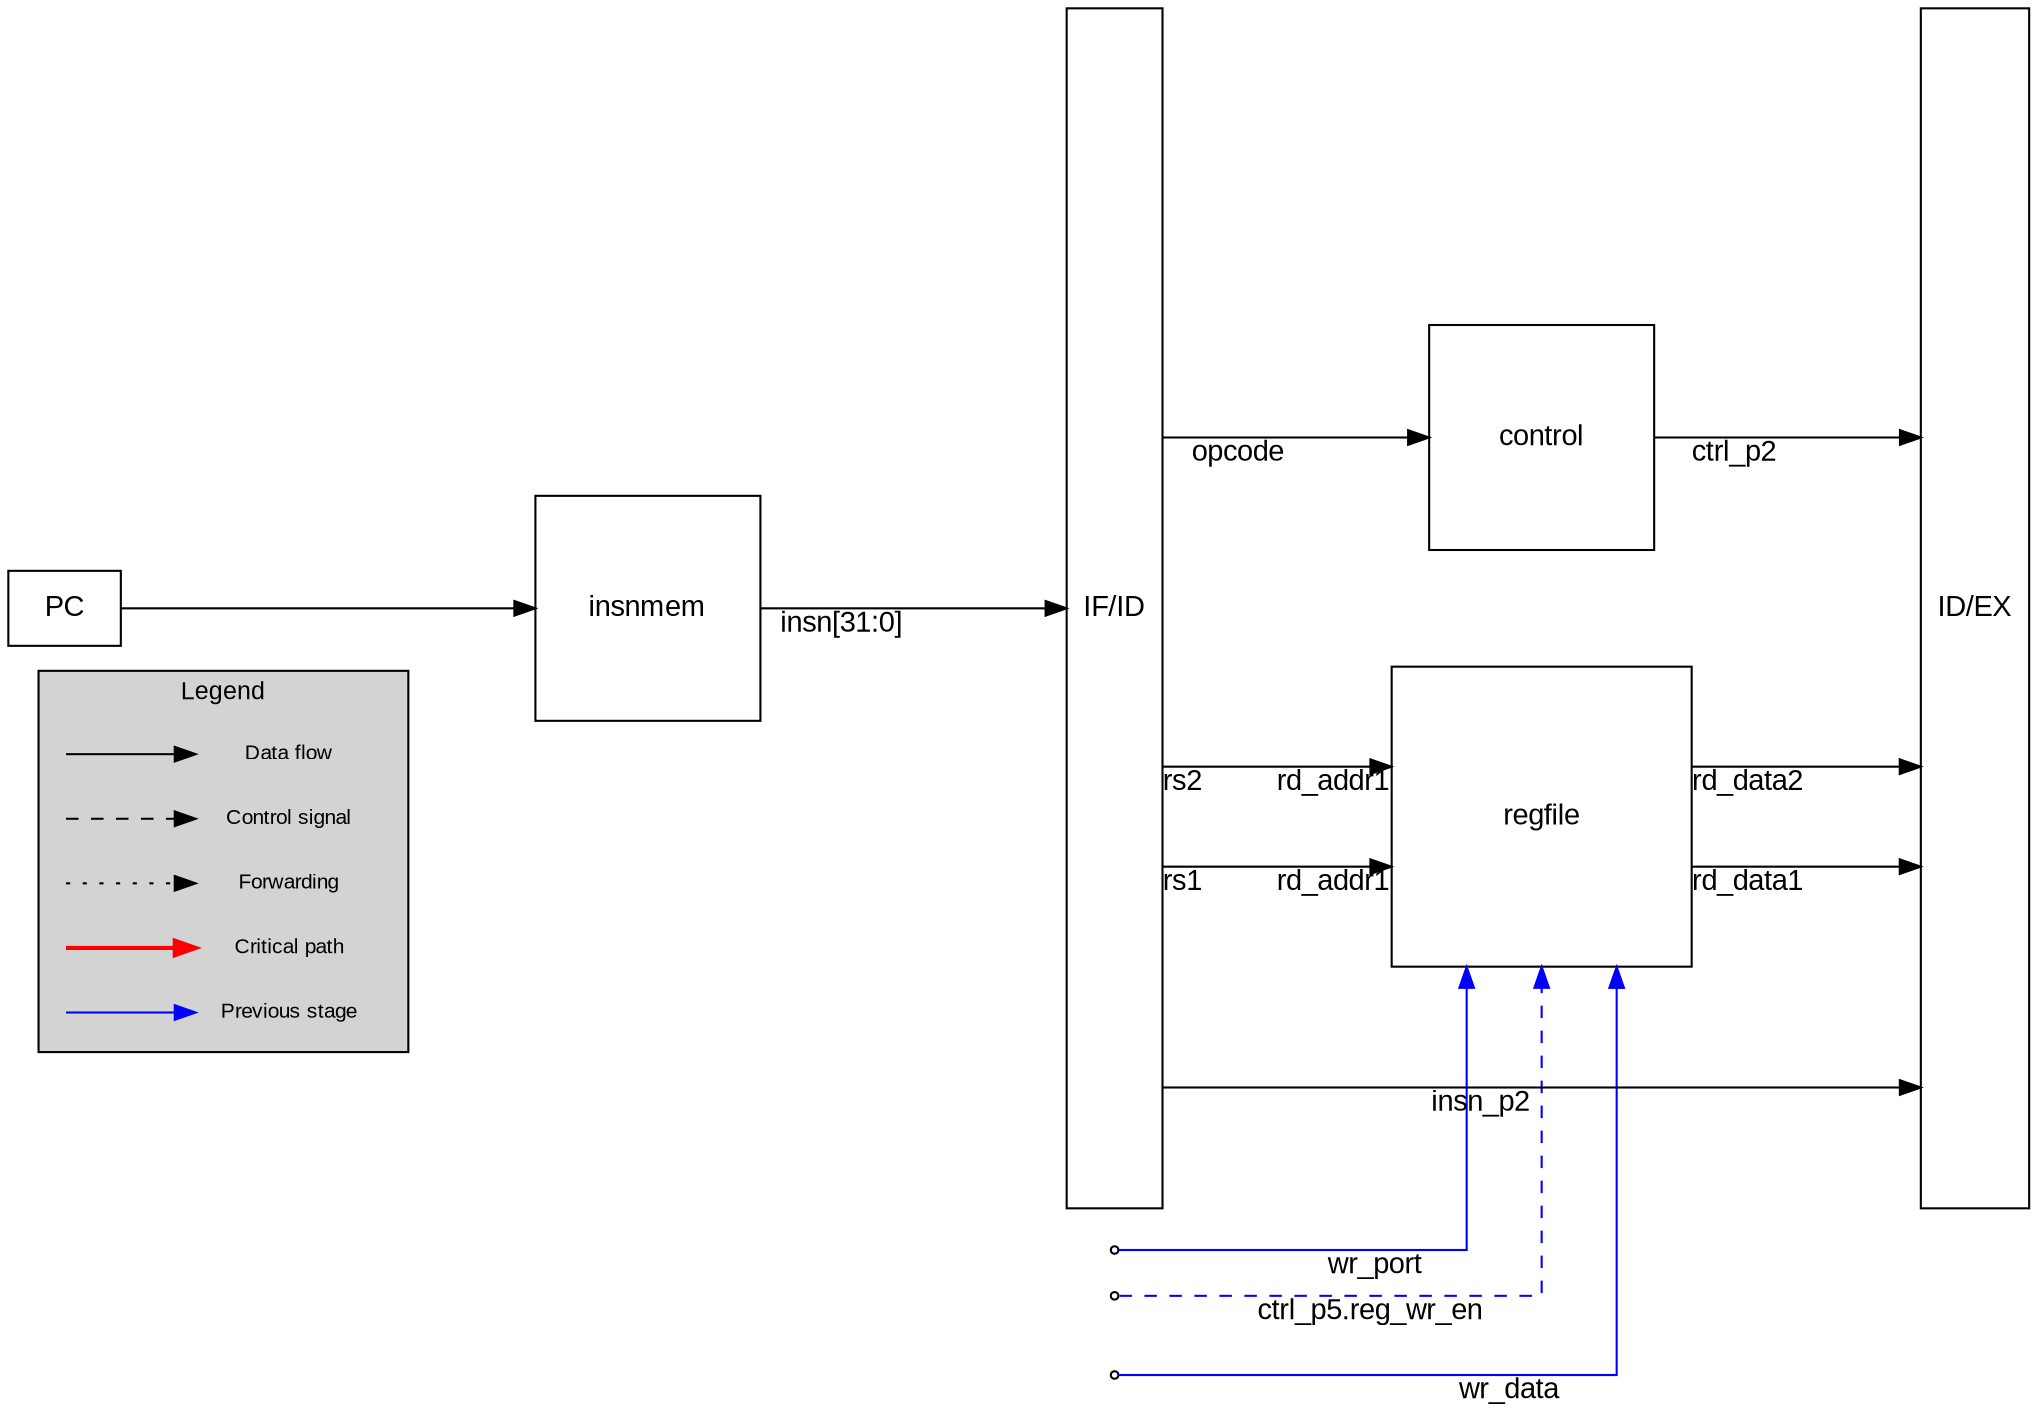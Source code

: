 digraph rvsoc {
    rankdir=LR;
    node [shape=rectangle, style=filled, fillcolor=white, style=filled, fontname="Arial"];
    edge [fontname="Arial", minlen=3];
    splines=ortho

    subgraph cluster_legend {
        label="Legend"
        style=filled
        fillcolor=lightgray
        fontsize=12
        margin=12
        fontname="Arial"
        edge [minlen=1]

        // Set node style for legend items
        node [shape=plaintext, fontsize=10, height=0.175, width=1.25, fixedsize=true, fillcolor=invis]

        // Create pairs of invisible nodes for each edge type
        leg1a [label="", width=0]
        leg1b [label="Data flow"]
        leg1a -> leg1b [style=solid]

        leg2a [label="", width=0]
        leg2b [label="Control signal"]
        leg2a -> leg2b [style=dashed]

        leg3a [label="", width=0]
        leg3b [label="Forwarding"]
        leg3a -> leg3b [style=dotted]

        leg4a [label="", width=0]
        leg4b [label="Critical path"]
        leg4a -> leg4b [style=bold, color=red]

        leg5a [label="", width=0]
        leg5b [label="Previous stage"]
        leg5a -> leg5b [color=blue]
    }

    PC [label="PC"];
    IMEM [label="insnmem", width=1.5, height=1.5];
    PC -> IMEM;


    WB_WR_DATA [shape="point"];
    WB_WR_PORT [shape="point"];
    WB_REG_WR_EN [shape="point"];
    RF [label="regfile", height=2, width=2];
    CTRL [label="control", height=1.5, width=1.5];


    IFID [label="IF/ID", width=0.5, height=8, group=g1];
    IDEX [label="ID/EX", width=0.5, height=8, group=g1];


    IMEM -> IFID [xlabel="insn[31:0]", minlen=4];

    IFID -> IDEX [xlabel="insn_p2"]
    IFID -> RF [taillabel="rs1", headlabel="rd_addr1"];
    IFID -> RF [taillabel="rs2", headlabel="rd_addr1"];
    IFID -> CTRL [xlabel="opcode"];

    CTRL -> IDEX [xlabel="ctrl_p2"];
    RF -> IDEX [taillabel="rd_data1"];
    RF -> IDEX [taillabel="rd_data2"];

    WB_WR_DATA -> RF [xlabel="wr_data", color="blue"];
    WB_WR_PORT -> RF [xlabel="wr_port", color="blue"];
    WB_REG_WR_EN -> RF [xlabel="ctrl_p5.reg_wr_en", color="blue", style="dashed"];


}
